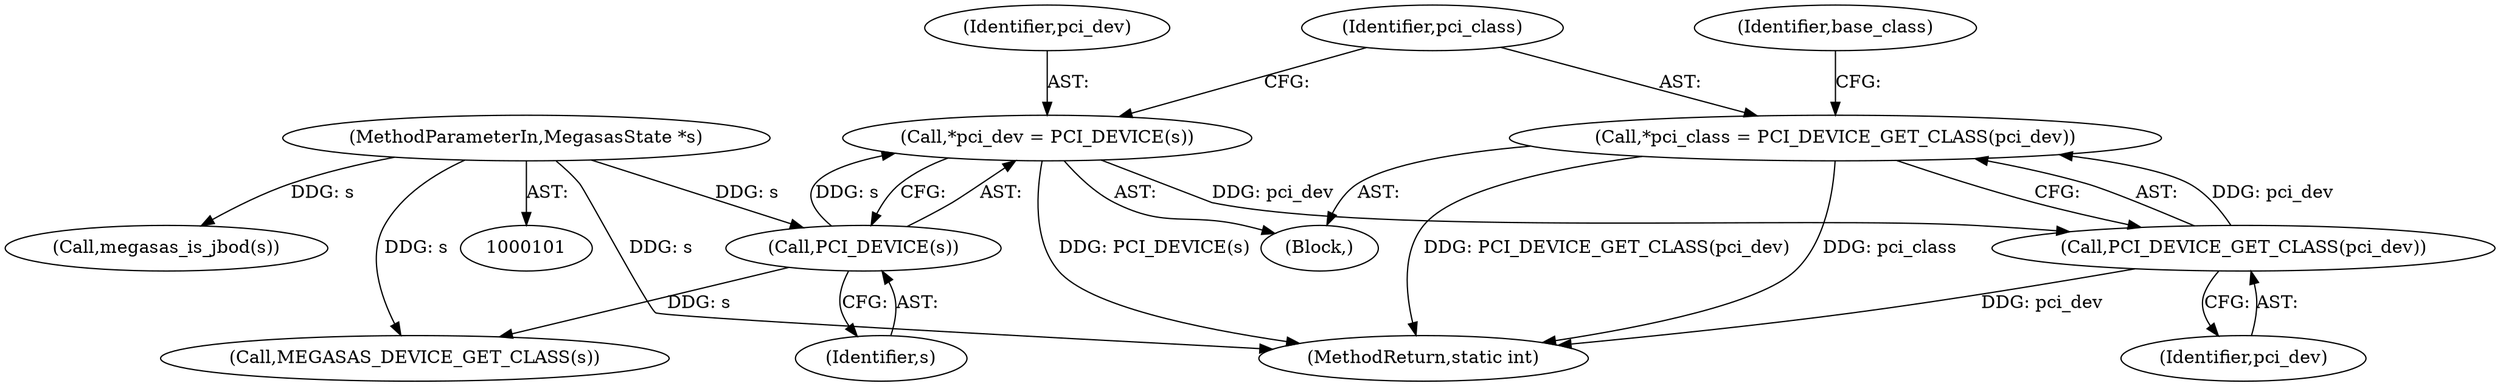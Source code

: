 digraph "0_qemu_844864fbae66935951529408831c2f22367a57b6@pointer" {
"1000111" [label="(Call,*pci_class = PCI_DEVICE_GET_CLASS(pci_dev))"];
"1000113" [label="(Call,PCI_DEVICE_GET_CLASS(pci_dev))"];
"1000106" [label="(Call,*pci_dev = PCI_DEVICE(s))"];
"1000108" [label="(Call,PCI_DEVICE(s))"];
"1000102" [label="(MethodParameterIn,MegasasState *s)"];
"1000673" [label="(MethodReturn,static int)"];
"1000112" [label="(Identifier,pci_class)"];
"1000114" [label="(Identifier,pci_dev)"];
"1000102" [label="(MethodParameterIn,MegasasState *s)"];
"1000426" [label="(Call,megasas_is_jbod(s))"];
"1000111" [label="(Call,*pci_class = PCI_DEVICE_GET_CLASS(pci_dev))"];
"1000109" [label="(Identifier,s)"];
"1000113" [label="(Call,PCI_DEVICE_GET_CLASS(pci_dev))"];
"1000118" [label="(Call,MEGASAS_DEVICE_GET_CLASS(s))"];
"1000117" [label="(Identifier,base_class)"];
"1000108" [label="(Call,PCI_DEVICE(s))"];
"1000106" [label="(Call,*pci_dev = PCI_DEVICE(s))"];
"1000104" [label="(Block,)"];
"1000107" [label="(Identifier,pci_dev)"];
"1000111" -> "1000104"  [label="AST: "];
"1000111" -> "1000113"  [label="CFG: "];
"1000112" -> "1000111"  [label="AST: "];
"1000113" -> "1000111"  [label="AST: "];
"1000117" -> "1000111"  [label="CFG: "];
"1000111" -> "1000673"  [label="DDG: pci_class"];
"1000111" -> "1000673"  [label="DDG: PCI_DEVICE_GET_CLASS(pci_dev)"];
"1000113" -> "1000111"  [label="DDG: pci_dev"];
"1000113" -> "1000114"  [label="CFG: "];
"1000114" -> "1000113"  [label="AST: "];
"1000113" -> "1000673"  [label="DDG: pci_dev"];
"1000106" -> "1000113"  [label="DDG: pci_dev"];
"1000106" -> "1000104"  [label="AST: "];
"1000106" -> "1000108"  [label="CFG: "];
"1000107" -> "1000106"  [label="AST: "];
"1000108" -> "1000106"  [label="AST: "];
"1000112" -> "1000106"  [label="CFG: "];
"1000106" -> "1000673"  [label="DDG: PCI_DEVICE(s)"];
"1000108" -> "1000106"  [label="DDG: s"];
"1000108" -> "1000109"  [label="CFG: "];
"1000109" -> "1000108"  [label="AST: "];
"1000102" -> "1000108"  [label="DDG: s"];
"1000108" -> "1000118"  [label="DDG: s"];
"1000102" -> "1000101"  [label="AST: "];
"1000102" -> "1000673"  [label="DDG: s"];
"1000102" -> "1000118"  [label="DDG: s"];
"1000102" -> "1000426"  [label="DDG: s"];
}
